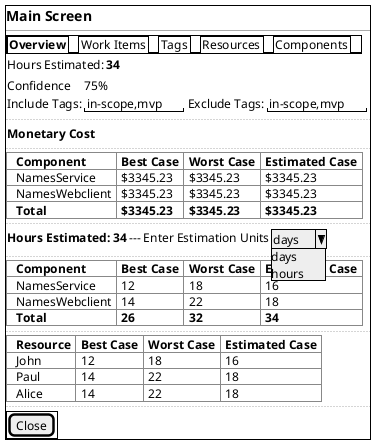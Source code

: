 @startsalt

{+
    == Main Screen
    ---
    {+
        {/ <b>Overview | Work Items | Tags | Resources | Components }
    }
    {
        Hours Estimated: | <b>34
    }
    {
        Confidence | 75%
        Include Tags: | "in-scope,mvp" | Exclude Tags: | "in-scope,mvp" | 
    }

    ...
    {
        <b>Monetary Cost
    }

    ...
    {T#
        +<b>Component | <b>Best Case | <b>Worst Case | <b>Estimated Case
        + NamesService  | $3345.23 | $3345.23 | $3345.23
        + NamesWebclient   | $3345.23 | $3345.23 | $3345.23
        +<b>Total | <b>$3345.23 | <b>$3345.23 | <b>$3345.23
    }
    ...
    {
        <b>Hours Estimated: <b>34 | --- Enter Estimation Units | ^days ^days ^hours^ |
    }
    ...
    {T#
        +<b>Component | <b>Best Case | <b>Worst Case | <b>Estimated Case
        + NamesService  | 12 | 18 | 16
        + NamesWebclient   | 14 | 22 | 18
        +<b>Total | <b>26 | <b>32 | <b>34
    }
    ...
    {T#
        +<b>Resource | <b>Best Case | <b>Worst Case | <b>Estimated Case
        + John  | 12 | 18 | 16
        + Paul   | 14 | 22 | 18
        + Alice   | 14 | 22 | 18
    }
    ...

    {+
        [Close]
    }
}

@endsalt